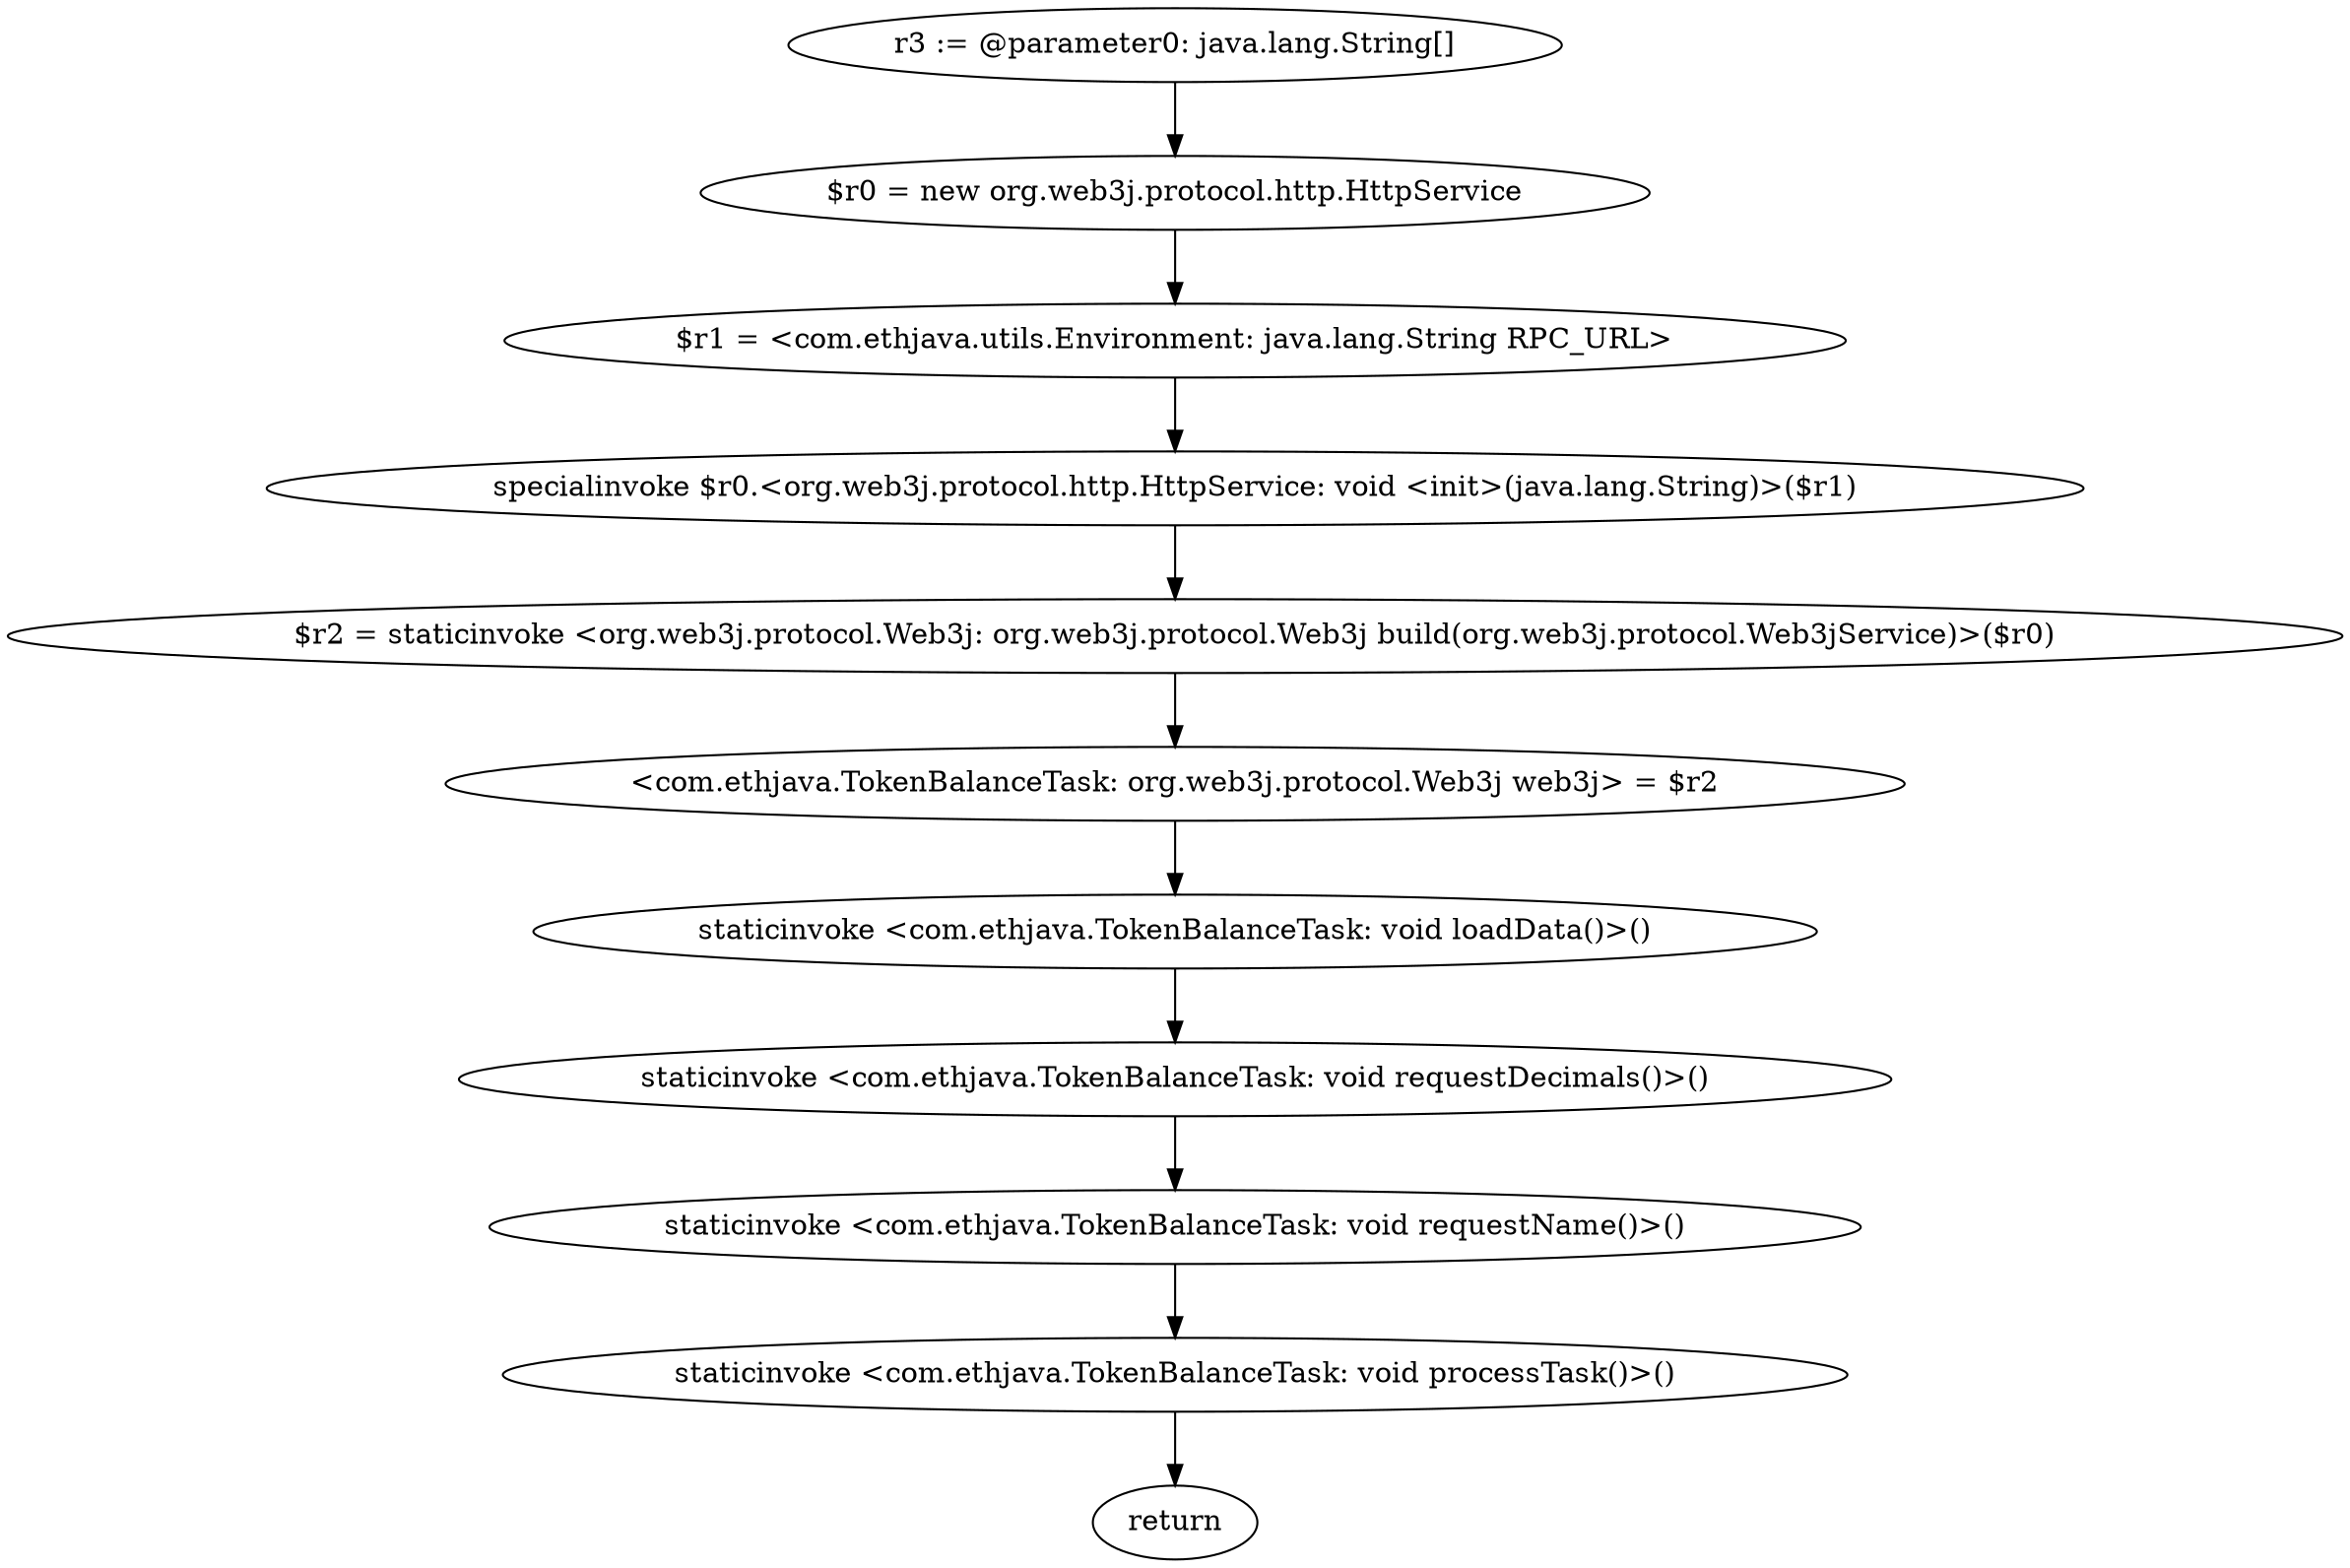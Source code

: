 digraph "unitGraph" {
    "r3 := @parameter0: java.lang.String[]"
    "$r0 = new org.web3j.protocol.http.HttpService"
    "$r1 = <com.ethjava.utils.Environment: java.lang.String RPC_URL>"
    "specialinvoke $r0.<org.web3j.protocol.http.HttpService: void <init>(java.lang.String)>($r1)"
    "$r2 = staticinvoke <org.web3j.protocol.Web3j: org.web3j.protocol.Web3j build(org.web3j.protocol.Web3jService)>($r0)"
    "<com.ethjava.TokenBalanceTask: org.web3j.protocol.Web3j web3j> = $r2"
    "staticinvoke <com.ethjava.TokenBalanceTask: void loadData()>()"
    "staticinvoke <com.ethjava.TokenBalanceTask: void requestDecimals()>()"
    "staticinvoke <com.ethjava.TokenBalanceTask: void requestName()>()"
    "staticinvoke <com.ethjava.TokenBalanceTask: void processTask()>()"
    "return"
    "r3 := @parameter0: java.lang.String[]"->"$r0 = new org.web3j.protocol.http.HttpService";
    "$r0 = new org.web3j.protocol.http.HttpService"->"$r1 = <com.ethjava.utils.Environment: java.lang.String RPC_URL>";
    "$r1 = <com.ethjava.utils.Environment: java.lang.String RPC_URL>"->"specialinvoke $r0.<org.web3j.protocol.http.HttpService: void <init>(java.lang.String)>($r1)";
    "specialinvoke $r0.<org.web3j.protocol.http.HttpService: void <init>(java.lang.String)>($r1)"->"$r2 = staticinvoke <org.web3j.protocol.Web3j: org.web3j.protocol.Web3j build(org.web3j.protocol.Web3jService)>($r0)";
    "$r2 = staticinvoke <org.web3j.protocol.Web3j: org.web3j.protocol.Web3j build(org.web3j.protocol.Web3jService)>($r0)"->"<com.ethjava.TokenBalanceTask: org.web3j.protocol.Web3j web3j> = $r2";
    "<com.ethjava.TokenBalanceTask: org.web3j.protocol.Web3j web3j> = $r2"->"staticinvoke <com.ethjava.TokenBalanceTask: void loadData()>()";
    "staticinvoke <com.ethjava.TokenBalanceTask: void loadData()>()"->"staticinvoke <com.ethjava.TokenBalanceTask: void requestDecimals()>()";
    "staticinvoke <com.ethjava.TokenBalanceTask: void requestDecimals()>()"->"staticinvoke <com.ethjava.TokenBalanceTask: void requestName()>()";
    "staticinvoke <com.ethjava.TokenBalanceTask: void requestName()>()"->"staticinvoke <com.ethjava.TokenBalanceTask: void processTask()>()";
    "staticinvoke <com.ethjava.TokenBalanceTask: void processTask()>()"->"return";
}
